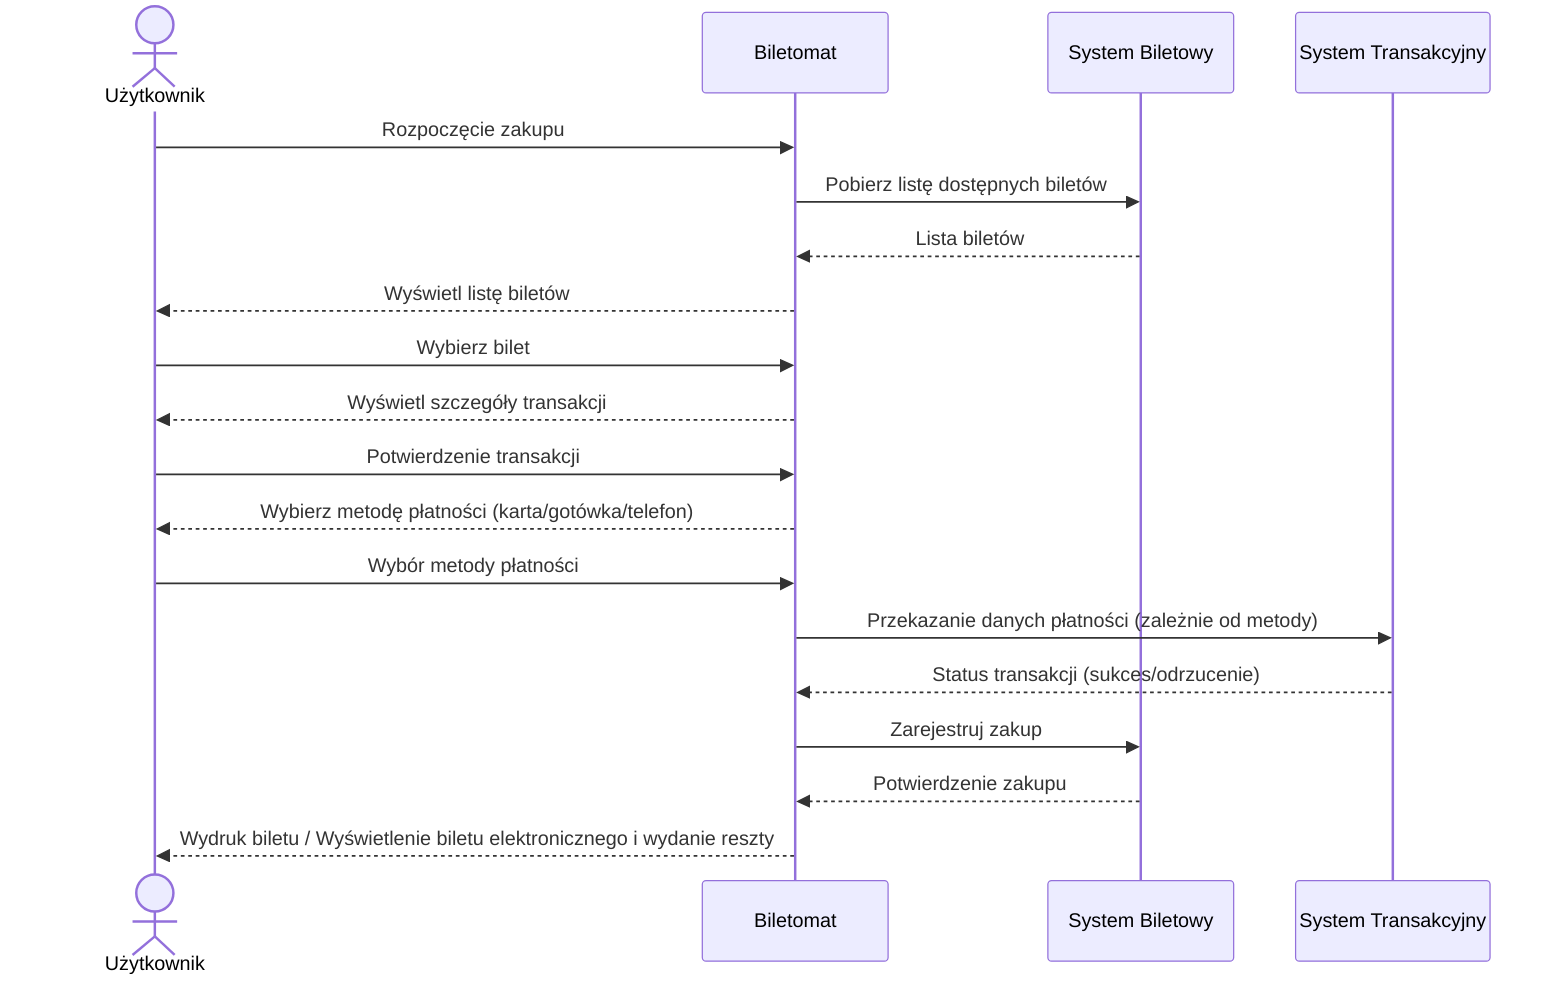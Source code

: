 sequenceDiagram
    actor Użytkownik as Użytkownik
    participant Biletomat as Biletomat
    participant SystemBiletowy as System Biletowy
    participant SystemTransakcyjny as System Transakcyjny

    Użytkownik->>Biletomat: Rozpoczęcie zakupu
    Biletomat->>SystemBiletowy: Pobierz listę dostępnych biletów
    SystemBiletowy-->>Biletomat: Lista biletów
    Biletomat-->>Użytkownik: Wyświetl listę biletów
    Użytkownik->>Biletomat: Wybierz bilet
    Biletomat-->>Użytkownik: Wyświetl szczegóły transakcji
    Użytkownik->>Biletomat: Potwierdzenie transakcji
    Biletomat-->>Użytkownik: Wybierz metodę płatności (karta/gotówka/telefon)
    Użytkownik->>Biletomat: Wybór metody płatności
    Biletomat->>SystemTransakcyjny: Przekazanie danych płatności (zależnie od metody)
    SystemTransakcyjny-->>Biletomat: Status transakcji (sukces/odrzucenie)
    Biletomat->>SystemBiletowy: Zarejestruj zakup
    SystemBiletowy-->>Biletomat: Potwierdzenie zakupu
    Biletomat-->>Użytkownik: Wydruk biletu / Wyświetlenie biletu elektronicznego i wydanie reszty